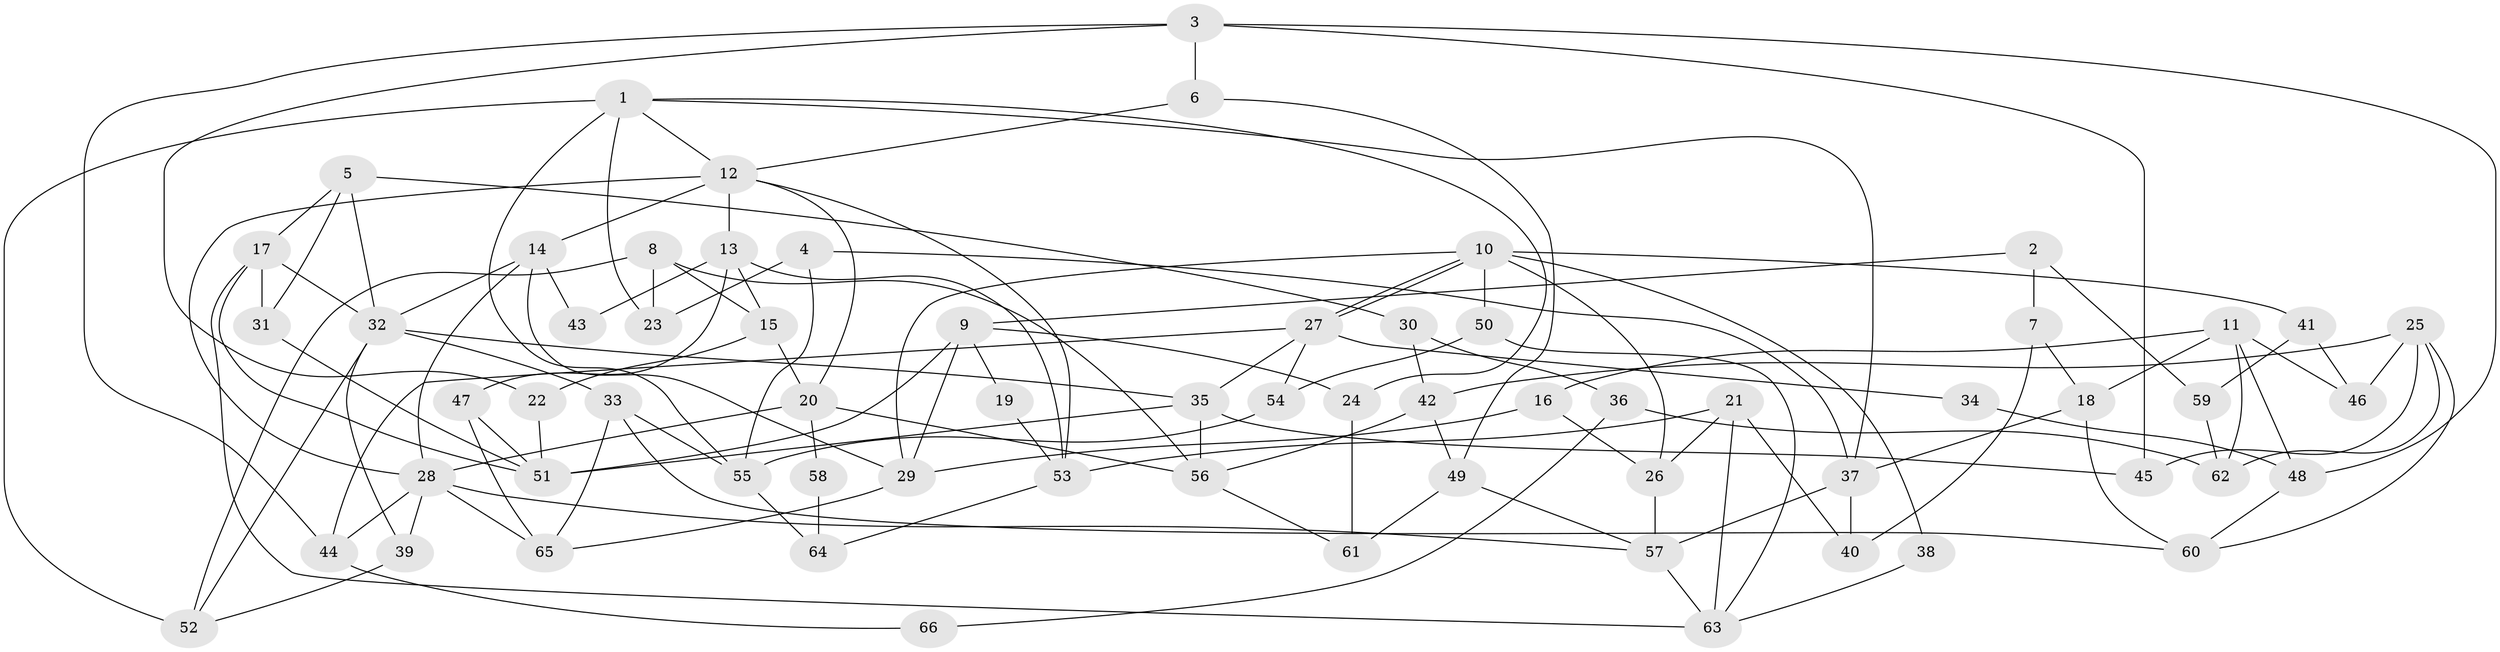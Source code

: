 // Generated by graph-tools (version 1.1) at 2025/26/03/09/25 03:26:12]
// undirected, 66 vertices, 132 edges
graph export_dot {
graph [start="1"]
  node [color=gray90,style=filled];
  1;
  2;
  3;
  4;
  5;
  6;
  7;
  8;
  9;
  10;
  11;
  12;
  13;
  14;
  15;
  16;
  17;
  18;
  19;
  20;
  21;
  22;
  23;
  24;
  25;
  26;
  27;
  28;
  29;
  30;
  31;
  32;
  33;
  34;
  35;
  36;
  37;
  38;
  39;
  40;
  41;
  42;
  43;
  44;
  45;
  46;
  47;
  48;
  49;
  50;
  51;
  52;
  53;
  54;
  55;
  56;
  57;
  58;
  59;
  60;
  61;
  62;
  63;
  64;
  65;
  66;
  1 -- 52;
  1 -- 12;
  1 -- 23;
  1 -- 24;
  1 -- 37;
  1 -- 55;
  2 -- 7;
  2 -- 9;
  2 -- 59;
  3 -- 22;
  3 -- 45;
  3 -- 6;
  3 -- 44;
  3 -- 48;
  4 -- 55;
  4 -- 23;
  4 -- 37;
  5 -- 32;
  5 -- 17;
  5 -- 30;
  5 -- 31;
  6 -- 12;
  6 -- 49;
  7 -- 40;
  7 -- 18;
  8 -- 52;
  8 -- 15;
  8 -- 23;
  8 -- 56;
  9 -- 24;
  9 -- 29;
  9 -- 19;
  9 -- 51;
  10 -- 26;
  10 -- 27;
  10 -- 27;
  10 -- 29;
  10 -- 38;
  10 -- 41;
  10 -- 50;
  11 -- 18;
  11 -- 62;
  11 -- 16;
  11 -- 46;
  11 -- 48;
  12 -- 28;
  12 -- 14;
  12 -- 13;
  12 -- 20;
  12 -- 53;
  13 -- 47;
  13 -- 15;
  13 -- 43;
  13 -- 53;
  14 -- 32;
  14 -- 29;
  14 -- 28;
  14 -- 43;
  15 -- 20;
  15 -- 22;
  16 -- 26;
  16 -- 29;
  17 -- 51;
  17 -- 31;
  17 -- 32;
  17 -- 63;
  18 -- 60;
  18 -- 37;
  19 -- 53;
  20 -- 28;
  20 -- 56;
  20 -- 58;
  21 -- 53;
  21 -- 63;
  21 -- 26;
  21 -- 40;
  22 -- 51;
  24 -- 61;
  25 -- 60;
  25 -- 42;
  25 -- 45;
  25 -- 46;
  25 -- 62;
  26 -- 57;
  27 -- 44;
  27 -- 34;
  27 -- 35;
  27 -- 54;
  28 -- 65;
  28 -- 39;
  28 -- 44;
  28 -- 57;
  29 -- 65;
  30 -- 42;
  30 -- 36;
  31 -- 51;
  32 -- 35;
  32 -- 33;
  32 -- 39;
  32 -- 52;
  33 -- 55;
  33 -- 60;
  33 -- 65;
  34 -- 48;
  35 -- 56;
  35 -- 45;
  35 -- 51;
  36 -- 62;
  36 -- 66;
  37 -- 40;
  37 -- 57;
  38 -- 63;
  39 -- 52;
  41 -- 46;
  41 -- 59;
  42 -- 56;
  42 -- 49;
  44 -- 66;
  47 -- 51;
  47 -- 65;
  48 -- 60;
  49 -- 57;
  49 -- 61;
  50 -- 63;
  50 -- 54;
  53 -- 64;
  54 -- 55;
  55 -- 64;
  56 -- 61;
  57 -- 63;
  58 -- 64;
  59 -- 62;
}
